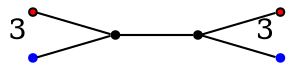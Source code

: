 graph diagram {
node [shape=point,color=black];
rankdir = LR;
subgraph subdiagram {
1 -- 2;
}
{3,4} -- 1;
2 -- {6,5}
3 [fillcolor=red,xlabel=3];
4 [color=blue];
5 [color=blue];
6 [fillcolor=red,xlabel=3];
}
